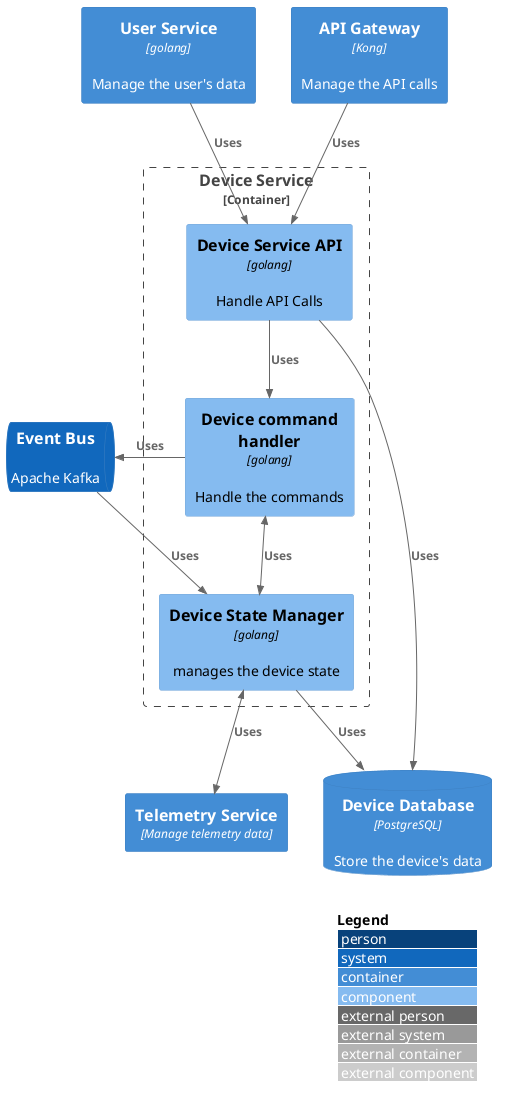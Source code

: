@startuml
    !include <C4/C4_Container.puml>
    !include <C4/C4_Component.puml>

    LAYOUT_WITH_LEGEND()

    Container_Boundary(DeviceService, "Device Service") {
        Component(DeviceServiceAPI, "Device Service API", "golang", "Handle API Calls")
        Component(DeviceCommandHandler, "Device command handler", "golang", "Handle the commands")
        Component(DeviceStateManager, "Device State Manager", "golang", "manages the device state")
    }

    ContainerDb(DeviceDB, "Device Database", "PostgreSQL", "Store the device's data")
    Container(TelemetryService, "Telemetry Service", "Manage telemetry data")
    Container(UserService, "User Service", "golang", "Manage the user's data")
    Container(APIgw, "API Gateway", "Kong", "Manage the API calls")
    SystemQueue(AppQueue, "Event Bus", "Apache Kafka")

    Rel(UserService, DeviceServiceAPI, "Uses")
    Rel(DeviceServiceAPI, DeviceCommandHandler, "Uses")
    BiRel(DeviceCommandHandler, DeviceStateManager, "Uses")
    Rel(DeviceStateManager, DeviceDB, "Uses")
    Rel(DeviceServiceAPI, DeviceDB, "Uses")
    Rel(DeviceCommandHandler, AppQueue, "Uses")
    Rel(AppQueue, DeviceStateManager, "Uses")
    BiRel(DeviceStateManager, TelemetryService, "Uses")
    Rel(APIgw, DeviceServiceAPI, "Uses")


@enduml